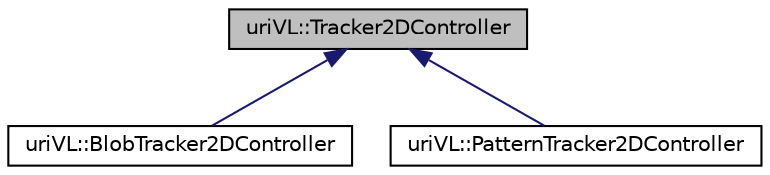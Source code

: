 digraph "uriVL::Tracker2DController"
{
  edge [fontname="Helvetica",fontsize="10",labelfontname="Helvetica",labelfontsize="10"];
  node [fontname="Helvetica",fontsize="10",shape=record];
  Node1 [label="uriVL::Tracker2DController",height=0.2,width=0.4,color="black", fillcolor="grey75", style="filled", fontcolor="black"];
  Node1 -> Node2 [dir="back",color="midnightblue",fontsize="10",style="solid",fontname="Helvetica"];
  Node2 [label="uriVL::BlobTracker2DController",height=0.2,width=0.4,color="black", fillcolor="white", style="filled",URL="$classuriVL_1_1BlobTracker2DController.html"];
  Node1 -> Node3 [dir="back",color="midnightblue",fontsize="10",style="solid",fontname="Helvetica"];
  Node3 [label="uriVL::PatternTracker2DController",height=0.2,width=0.4,color="black", fillcolor="white", style="filled",URL="$classuriVL_1_1PatternTracker2DController.html"];
}
